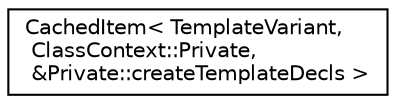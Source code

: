 digraph "Graphical Class Hierarchy"
{
 // LATEX_PDF_SIZE
  edge [fontname="Helvetica",fontsize="10",labelfontname="Helvetica",labelfontsize="10"];
  node [fontname="Helvetica",fontsize="10",shape=record];
  rankdir="LR";
  Node0 [label="CachedItem\< TemplateVariant,\l ClassContext::Private,\l &Private::createTemplateDecls \>",height=0.2,width=0.4,color="black", fillcolor="white", style="filled",URL="$classCachedItem.html",tooltip=" "];
}
